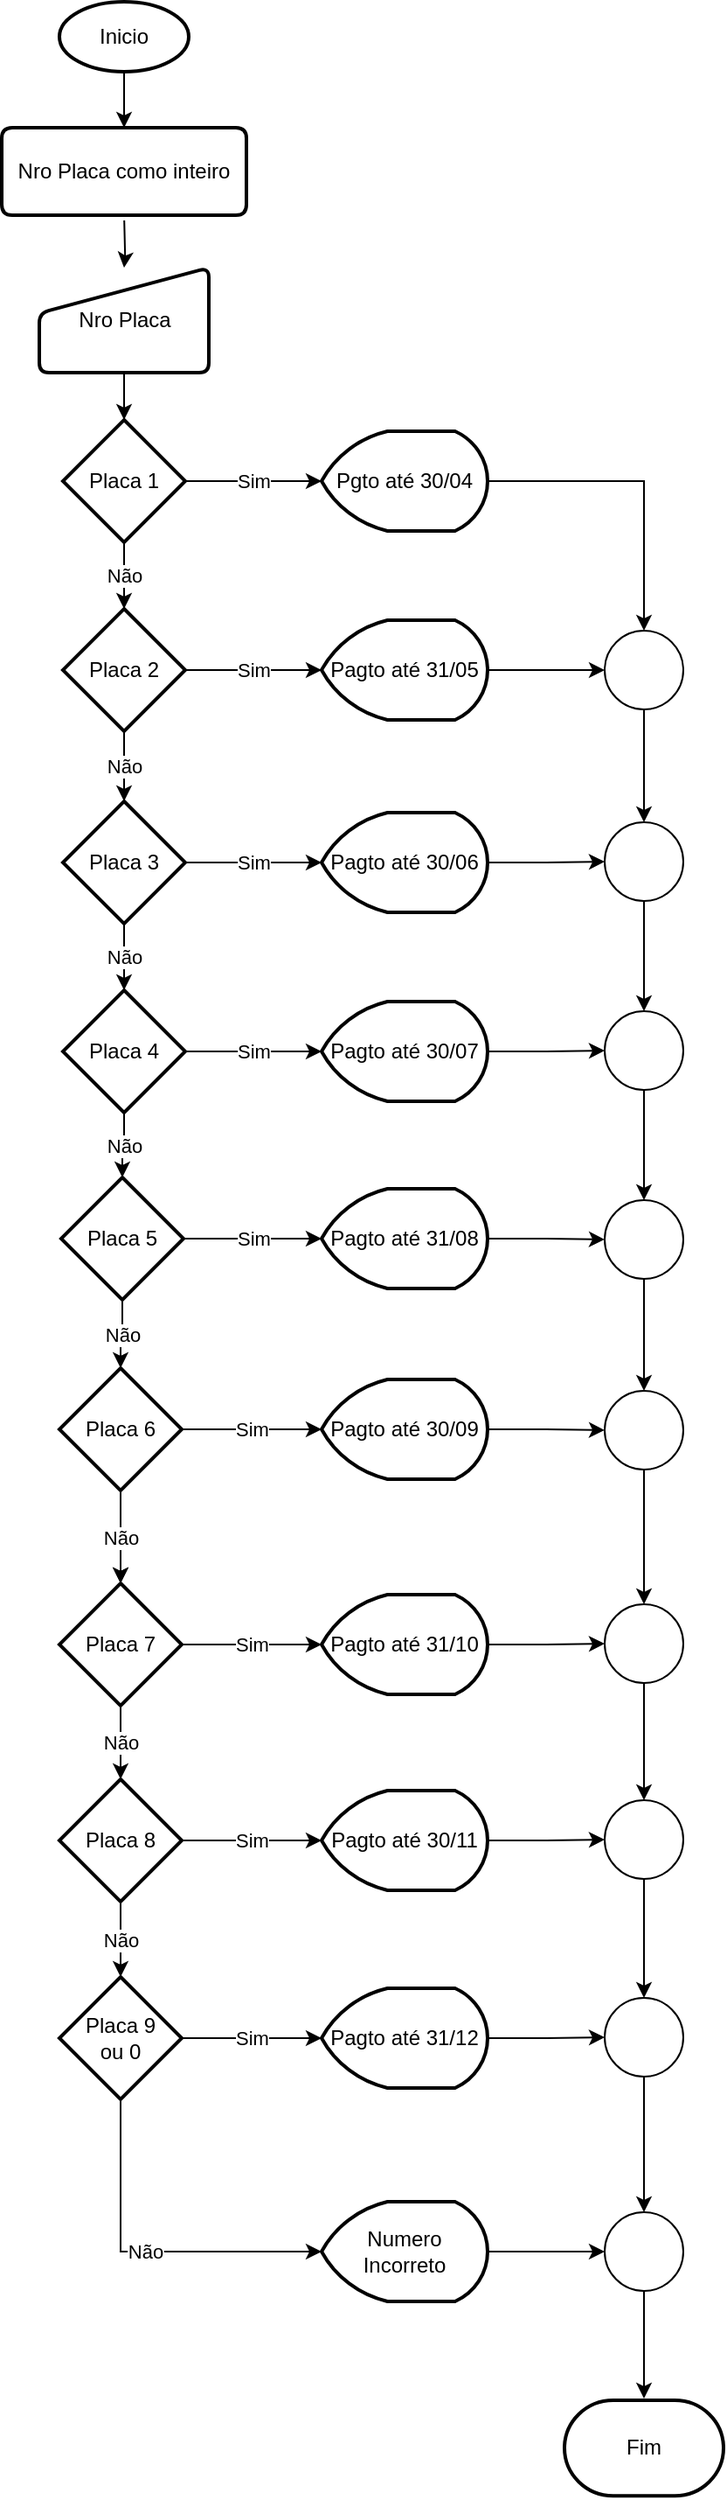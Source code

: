 <mxfile version="21.7.5" type="github">
  <diagram name="Página-1" id="2ry5tGXKJn9GYqkvxmp8">
    <mxGraphModel dx="874" dy="1621" grid="1" gridSize="10" guides="1" tooltips="1" connect="1" arrows="1" fold="1" page="1" pageScale="1" pageWidth="827" pageHeight="1169" math="0" shadow="0">
      <root>
        <mxCell id="0" />
        <mxCell id="1" parent="0" />
        <mxCell id="ICQEcUkC6jx3Jm0bSlPK-83" value="" style="edgeStyle=orthogonalEdgeStyle;rounded=0;orthogonalLoop=1;jettySize=auto;html=1;" parent="1" source="ICQEcUkC6jx3Jm0bSlPK-1" target="ICQEcUkC6jx3Jm0bSlPK-82" edge="1">
          <mxGeometry relative="1" as="geometry" />
        </mxCell>
        <mxCell id="ICQEcUkC6jx3Jm0bSlPK-1" value="Inicio" style="strokeWidth=2;html=1;shape=mxgraph.flowchart.start_1;whiteSpace=wrap;" parent="1" vertex="1">
          <mxGeometry x="60" y="-80" width="74" height="40" as="geometry" />
        </mxCell>
        <mxCell id="ICQEcUkC6jx3Jm0bSlPK-5" value="" style="edgeStyle=orthogonalEdgeStyle;rounded=0;orthogonalLoop=1;jettySize=auto;html=1;" parent="1" source="ICQEcUkC6jx3Jm0bSlPK-2" target="ICQEcUkC6jx3Jm0bSlPK-4" edge="1">
          <mxGeometry relative="1" as="geometry" />
        </mxCell>
        <mxCell id="ICQEcUkC6jx3Jm0bSlPK-2" value="Nro Placa" style="html=1;strokeWidth=2;shape=manualInput;whiteSpace=wrap;rounded=1;size=26;arcSize=11;" parent="1" vertex="1">
          <mxGeometry x="48.5" y="72" width="97" height="60" as="geometry" />
        </mxCell>
        <mxCell id="ICQEcUkC6jx3Jm0bSlPK-29" value="Não" style="edgeStyle=orthogonalEdgeStyle;rounded=0;orthogonalLoop=1;jettySize=auto;html=1;" parent="1" source="ICQEcUkC6jx3Jm0bSlPK-13" target="ICQEcUkC6jx3Jm0bSlPK-14" edge="1">
          <mxGeometry relative="1" as="geometry" />
        </mxCell>
        <mxCell id="ICQEcUkC6jx3Jm0bSlPK-63" value="Sim" style="edgeStyle=orthogonalEdgeStyle;rounded=0;orthogonalLoop=1;jettySize=auto;html=1;" parent="1" source="ICQEcUkC6jx3Jm0bSlPK-4" target="ICQEcUkC6jx3Jm0bSlPK-40" edge="1">
          <mxGeometry relative="1" as="geometry" />
        </mxCell>
        <mxCell id="ICQEcUkC6jx3Jm0bSlPK-4" value="Placa 1" style="strokeWidth=2;html=1;shape=mxgraph.flowchart.decision;whiteSpace=wrap;" parent="1" vertex="1">
          <mxGeometry x="62" y="159" width="70" height="70" as="geometry" />
        </mxCell>
        <mxCell id="ICQEcUkC6jx3Jm0bSlPK-34" value="Não" style="edgeStyle=orthogonalEdgeStyle;rounded=0;orthogonalLoop=1;jettySize=auto;html=1;" parent="1" source="ICQEcUkC6jx3Jm0bSlPK-14" target="ICQEcUkC6jx3Jm0bSlPK-15" edge="1">
          <mxGeometry relative="1" as="geometry" />
        </mxCell>
        <mxCell id="ICQEcUkC6jx3Jm0bSlPK-65" value="Sim" style="edgeStyle=orthogonalEdgeStyle;rounded=0;orthogonalLoop=1;jettySize=auto;html=1;" parent="1" source="ICQEcUkC6jx3Jm0bSlPK-14" target="ICQEcUkC6jx3Jm0bSlPK-48" edge="1">
          <mxGeometry relative="1" as="geometry" />
        </mxCell>
        <mxCell id="ICQEcUkC6jx3Jm0bSlPK-14" value="Placa 3" style="strokeWidth=2;html=1;shape=mxgraph.flowchart.decision;whiteSpace=wrap;" parent="1" vertex="1">
          <mxGeometry x="62" y="377" width="70" height="70" as="geometry" />
        </mxCell>
        <mxCell id="ICQEcUkC6jx3Jm0bSlPK-35" value="Não" style="edgeStyle=orthogonalEdgeStyle;rounded=0;orthogonalLoop=1;jettySize=auto;html=1;" parent="1" source="ICQEcUkC6jx3Jm0bSlPK-15" target="ICQEcUkC6jx3Jm0bSlPK-16" edge="1">
          <mxGeometry relative="1" as="geometry" />
        </mxCell>
        <mxCell id="ICQEcUkC6jx3Jm0bSlPK-66" value="Sim" style="edgeStyle=orthogonalEdgeStyle;rounded=0;orthogonalLoop=1;jettySize=auto;html=1;" parent="1" source="ICQEcUkC6jx3Jm0bSlPK-15" target="ICQEcUkC6jx3Jm0bSlPK-49" edge="1">
          <mxGeometry relative="1" as="geometry" />
        </mxCell>
        <mxCell id="ICQEcUkC6jx3Jm0bSlPK-15" value="Placa 4" style="strokeWidth=2;html=1;shape=mxgraph.flowchart.decision;whiteSpace=wrap;" parent="1" vertex="1">
          <mxGeometry x="62" y="485" width="70" height="70" as="geometry" />
        </mxCell>
        <mxCell id="ICQEcUkC6jx3Jm0bSlPK-28" value="" style="edgeStyle=orthogonalEdgeStyle;rounded=0;orthogonalLoop=1;jettySize=auto;html=1;" parent="1" source="ICQEcUkC6jx3Jm0bSlPK-17" target="ICQEcUkC6jx3Jm0bSlPK-18" edge="1">
          <mxGeometry relative="1" as="geometry" />
        </mxCell>
        <mxCell id="ICQEcUkC6jx3Jm0bSlPK-67" value="Sim" style="edgeStyle=orthogonalEdgeStyle;rounded=0;orthogonalLoop=1;jettySize=auto;html=1;" parent="1" source="ICQEcUkC6jx3Jm0bSlPK-16" target="ICQEcUkC6jx3Jm0bSlPK-50" edge="1">
          <mxGeometry relative="1" as="geometry" />
        </mxCell>
        <mxCell id="ICQEcUkC6jx3Jm0bSlPK-16" value="Placa 5" style="strokeWidth=2;html=1;shape=mxgraph.flowchart.decision;whiteSpace=wrap;" parent="1" vertex="1">
          <mxGeometry x="61" y="592" width="70" height="70" as="geometry" />
        </mxCell>
        <mxCell id="ICQEcUkC6jx3Jm0bSlPK-26" value="Não" style="edgeStyle=orthogonalEdgeStyle;rounded=0;orthogonalLoop=1;jettySize=auto;html=1;" parent="1" source="ICQEcUkC6jx3Jm0bSlPK-18" target="ICQEcUkC6jx3Jm0bSlPK-19" edge="1">
          <mxGeometry relative="1" as="geometry" />
        </mxCell>
        <mxCell id="ICQEcUkC6jx3Jm0bSlPK-37" value="Não" style="edgeStyle=orthogonalEdgeStyle;rounded=0;orthogonalLoop=1;jettySize=auto;html=1;" parent="1" source="ICQEcUkC6jx3Jm0bSlPK-19" target="ICQEcUkC6jx3Jm0bSlPK-20" edge="1">
          <mxGeometry relative="1" as="geometry" />
        </mxCell>
        <mxCell id="ICQEcUkC6jx3Jm0bSlPK-70" value="Sim" style="edgeStyle=orthogonalEdgeStyle;rounded=0;orthogonalLoop=1;jettySize=auto;html=1;" parent="1" source="ICQEcUkC6jx3Jm0bSlPK-19" target="ICQEcUkC6jx3Jm0bSlPK-44" edge="1">
          <mxGeometry relative="1" as="geometry" />
        </mxCell>
        <mxCell id="ICQEcUkC6jx3Jm0bSlPK-19" value="Placa 8" style="strokeWidth=2;html=1;shape=mxgraph.flowchart.decision;whiteSpace=wrap;" parent="1" vertex="1">
          <mxGeometry x="60" y="936" width="70" height="70" as="geometry" />
        </mxCell>
        <mxCell id="ICQEcUkC6jx3Jm0bSlPK-30" value="Não" style="edgeStyle=orthogonalEdgeStyle;rounded=0;orthogonalLoop=1;jettySize=auto;html=1;" parent="1" source="ICQEcUkC6jx3Jm0bSlPK-4" target="ICQEcUkC6jx3Jm0bSlPK-13" edge="1">
          <mxGeometry relative="1" as="geometry">
            <mxPoint x="377" y="220" as="sourcePoint" />
            <mxPoint x="377" y="332" as="targetPoint" />
          </mxGeometry>
        </mxCell>
        <mxCell id="ICQEcUkC6jx3Jm0bSlPK-64" value="Sim" style="edgeStyle=orthogonalEdgeStyle;rounded=0;orthogonalLoop=1;jettySize=auto;html=1;" parent="1" source="ICQEcUkC6jx3Jm0bSlPK-13" target="ICQEcUkC6jx3Jm0bSlPK-47" edge="1">
          <mxGeometry relative="1" as="geometry" />
        </mxCell>
        <mxCell id="ICQEcUkC6jx3Jm0bSlPK-13" value="Placa 2" style="strokeWidth=2;html=1;shape=mxgraph.flowchart.decision;whiteSpace=wrap;" parent="1" vertex="1">
          <mxGeometry x="62" y="267" width="70" height="70" as="geometry" />
        </mxCell>
        <mxCell id="ICQEcUkC6jx3Jm0bSlPK-71" value="Sim" style="edgeStyle=orthogonalEdgeStyle;rounded=0;orthogonalLoop=1;jettySize=auto;html=1;" parent="1" source="ICQEcUkC6jx3Jm0bSlPK-20" target="ICQEcUkC6jx3Jm0bSlPK-43" edge="1">
          <mxGeometry relative="1" as="geometry" />
        </mxCell>
        <mxCell id="ICQEcUkC6jx3Jm0bSlPK-103" value="Não" style="edgeStyle=orthogonalEdgeStyle;rounded=0;orthogonalLoop=1;jettySize=auto;html=1;entryX=0;entryY=0.5;entryDx=0;entryDy=0;entryPerimeter=0;exitX=0.5;exitY=1;exitDx=0;exitDy=0;exitPerimeter=0;" parent="1" source="ICQEcUkC6jx3Jm0bSlPK-20" target="ICQEcUkC6jx3Jm0bSlPK-42" edge="1">
          <mxGeometry relative="1" as="geometry">
            <mxPoint x="42" y="1142" as="sourcePoint" />
            <mxPoint x="122" y="1264" as="targetPoint" />
          </mxGeometry>
        </mxCell>
        <mxCell id="ICQEcUkC6jx3Jm0bSlPK-20" value="Placa 9&lt;br&gt;ou 0" style="strokeWidth=2;html=1;shape=mxgraph.flowchart.decision;whiteSpace=wrap;" parent="1" vertex="1">
          <mxGeometry x="60" y="1049" width="70" height="70" as="geometry" />
        </mxCell>
        <mxCell id="ICQEcUkC6jx3Jm0bSlPK-32" value="Não" style="edgeStyle=orthogonalEdgeStyle;rounded=0;orthogonalLoop=1;jettySize=auto;html=1;" parent="1" source="ICQEcUkC6jx3Jm0bSlPK-17" target="ICQEcUkC6jx3Jm0bSlPK-18" edge="1">
          <mxGeometry relative="1" as="geometry">
            <mxPoint x="377" y="676" as="sourcePoint" />
            <mxPoint x="379" y="830" as="targetPoint" />
          </mxGeometry>
        </mxCell>
        <mxCell id="ICQEcUkC6jx3Jm0bSlPK-69" value="Sim" style="edgeStyle=orthogonalEdgeStyle;rounded=0;orthogonalLoop=1;jettySize=auto;html=1;" parent="1" source="ICQEcUkC6jx3Jm0bSlPK-18" target="ICQEcUkC6jx3Jm0bSlPK-45" edge="1">
          <mxGeometry relative="1" as="geometry" />
        </mxCell>
        <mxCell id="ICQEcUkC6jx3Jm0bSlPK-18" value="Placa 7" style="strokeWidth=2;html=1;shape=mxgraph.flowchart.decision;whiteSpace=wrap;" parent="1" vertex="1">
          <mxGeometry x="60" y="824" width="70" height="70" as="geometry" />
        </mxCell>
        <mxCell id="ICQEcUkC6jx3Jm0bSlPK-33" value="Não" style="edgeStyle=orthogonalEdgeStyle;rounded=0;orthogonalLoop=1;jettySize=auto;html=1;" parent="1" source="ICQEcUkC6jx3Jm0bSlPK-16" target="ICQEcUkC6jx3Jm0bSlPK-17" edge="1">
          <mxGeometry relative="1" as="geometry">
            <mxPoint x="377" y="584" as="sourcePoint" />
            <mxPoint x="377" y="720" as="targetPoint" />
          </mxGeometry>
        </mxCell>
        <mxCell id="ICQEcUkC6jx3Jm0bSlPK-68" value="Sim" style="edgeStyle=orthogonalEdgeStyle;rounded=0;orthogonalLoop=1;jettySize=auto;html=1;" parent="1" source="ICQEcUkC6jx3Jm0bSlPK-17" target="ICQEcUkC6jx3Jm0bSlPK-46" edge="1">
          <mxGeometry relative="1" as="geometry" />
        </mxCell>
        <mxCell id="ICQEcUkC6jx3Jm0bSlPK-17" value="Placa 6" style="strokeWidth=2;html=1;shape=mxgraph.flowchart.decision;whiteSpace=wrap;" parent="1" vertex="1">
          <mxGeometry x="60" y="701" width="70" height="70" as="geometry" />
        </mxCell>
        <mxCell id="ICQEcUkC6jx3Jm0bSlPK-73" value="" style="edgeStyle=orthogonalEdgeStyle;rounded=0;orthogonalLoop=1;jettySize=auto;html=1;" parent="1" source="ICQEcUkC6jx3Jm0bSlPK-40" target="ICQEcUkC6jx3Jm0bSlPK-51" edge="1">
          <mxGeometry relative="1" as="geometry" />
        </mxCell>
        <mxCell id="ICQEcUkC6jx3Jm0bSlPK-40" value="Pgto até 30/04" style="strokeWidth=2;html=1;shape=mxgraph.flowchart.display;whiteSpace=wrap;aspect=fixed;" parent="1" vertex="1">
          <mxGeometry x="210" y="165.5" width="95" height="57" as="geometry" />
        </mxCell>
        <mxCell id="ICQEcUkC6jx3Jm0bSlPK-100" value="" style="edgeStyle=orthogonalEdgeStyle;rounded=0;orthogonalLoop=1;jettySize=auto;html=1;" parent="1" source="ICQEcUkC6jx3Jm0bSlPK-42" target="ICQEcUkC6jx3Jm0bSlPK-59" edge="1">
          <mxGeometry relative="1" as="geometry" />
        </mxCell>
        <mxCell id="ICQEcUkC6jx3Jm0bSlPK-42" value="Numero Incorreto" style="strokeWidth=2;html=1;shape=mxgraph.flowchart.display;whiteSpace=wrap;aspect=fixed;" parent="1" vertex="1">
          <mxGeometry x="210" y="1177.5" width="95" height="57" as="geometry" />
        </mxCell>
        <mxCell id="ICQEcUkC6jx3Jm0bSlPK-99" value="" style="edgeStyle=orthogonalEdgeStyle;rounded=0;orthogonalLoop=1;jettySize=auto;html=1;" parent="1" source="ICQEcUkC6jx3Jm0bSlPK-43" target="ICQEcUkC6jx3Jm0bSlPK-58" edge="1">
          <mxGeometry relative="1" as="geometry" />
        </mxCell>
        <mxCell id="ICQEcUkC6jx3Jm0bSlPK-43" value="Pagto até 31/12" style="strokeWidth=2;html=1;shape=mxgraph.flowchart.display;whiteSpace=wrap;aspect=fixed;" parent="1" vertex="1">
          <mxGeometry x="210" y="1055.5" width="95" height="57" as="geometry" />
        </mxCell>
        <mxCell id="ICQEcUkC6jx3Jm0bSlPK-98" value="" style="edgeStyle=orthogonalEdgeStyle;rounded=0;orthogonalLoop=1;jettySize=auto;html=1;" parent="1" source="ICQEcUkC6jx3Jm0bSlPK-44" target="ICQEcUkC6jx3Jm0bSlPK-57" edge="1">
          <mxGeometry relative="1" as="geometry" />
        </mxCell>
        <mxCell id="ICQEcUkC6jx3Jm0bSlPK-44" value="Pagto até 30/11" style="strokeWidth=2;html=1;shape=mxgraph.flowchart.display;whiteSpace=wrap;aspect=fixed;" parent="1" vertex="1">
          <mxGeometry x="210" y="942.5" width="95" height="57" as="geometry" />
        </mxCell>
        <mxCell id="ICQEcUkC6jx3Jm0bSlPK-97" value="" style="edgeStyle=orthogonalEdgeStyle;rounded=0;orthogonalLoop=1;jettySize=auto;html=1;" parent="1" source="ICQEcUkC6jx3Jm0bSlPK-45" target="ICQEcUkC6jx3Jm0bSlPK-56" edge="1">
          <mxGeometry relative="1" as="geometry" />
        </mxCell>
        <mxCell id="ICQEcUkC6jx3Jm0bSlPK-45" value="Pagto até 31/10" style="strokeWidth=2;html=1;shape=mxgraph.flowchart.display;whiteSpace=wrap;aspect=fixed;" parent="1" vertex="1">
          <mxGeometry x="210" y="830.5" width="95" height="57" as="geometry" />
        </mxCell>
        <mxCell id="ICQEcUkC6jx3Jm0bSlPK-96" value="" style="edgeStyle=orthogonalEdgeStyle;rounded=0;orthogonalLoop=1;jettySize=auto;html=1;" parent="1" source="ICQEcUkC6jx3Jm0bSlPK-46" target="ICQEcUkC6jx3Jm0bSlPK-55" edge="1">
          <mxGeometry relative="1" as="geometry" />
        </mxCell>
        <mxCell id="ICQEcUkC6jx3Jm0bSlPK-46" value="Pagto até 30/09" style="strokeWidth=2;html=1;shape=mxgraph.flowchart.display;whiteSpace=wrap;aspect=fixed;" parent="1" vertex="1">
          <mxGeometry x="210" y="707.5" width="95" height="57" as="geometry" />
        </mxCell>
        <mxCell id="ICQEcUkC6jx3Jm0bSlPK-92" value="" style="edgeStyle=orthogonalEdgeStyle;rounded=0;orthogonalLoop=1;jettySize=auto;html=1;" parent="1" source="ICQEcUkC6jx3Jm0bSlPK-47" target="ICQEcUkC6jx3Jm0bSlPK-51" edge="1">
          <mxGeometry relative="1" as="geometry" />
        </mxCell>
        <mxCell id="ICQEcUkC6jx3Jm0bSlPK-47" value="Pagto até 31/05" style="strokeWidth=2;html=1;shape=mxgraph.flowchart.display;whiteSpace=wrap;aspect=fixed;" parent="1" vertex="1">
          <mxGeometry x="210" y="273.5" width="95" height="57" as="geometry" />
        </mxCell>
        <mxCell id="ICQEcUkC6jx3Jm0bSlPK-93" value="" style="edgeStyle=orthogonalEdgeStyle;rounded=0;orthogonalLoop=1;jettySize=auto;html=1;" parent="1" source="ICQEcUkC6jx3Jm0bSlPK-48" target="ICQEcUkC6jx3Jm0bSlPK-52" edge="1">
          <mxGeometry relative="1" as="geometry" />
        </mxCell>
        <mxCell id="ICQEcUkC6jx3Jm0bSlPK-48" value="Pagto até 30/06" style="strokeWidth=2;html=1;shape=mxgraph.flowchart.display;whiteSpace=wrap;aspect=fixed;" parent="1" vertex="1">
          <mxGeometry x="210" y="383.5" width="95" height="57" as="geometry" />
        </mxCell>
        <mxCell id="ICQEcUkC6jx3Jm0bSlPK-94" value="" style="edgeStyle=orthogonalEdgeStyle;rounded=0;orthogonalLoop=1;jettySize=auto;html=1;" parent="1" source="ICQEcUkC6jx3Jm0bSlPK-49" target="ICQEcUkC6jx3Jm0bSlPK-53" edge="1">
          <mxGeometry relative="1" as="geometry" />
        </mxCell>
        <mxCell id="ICQEcUkC6jx3Jm0bSlPK-49" value="Pagto até 30/07" style="strokeWidth=2;html=1;shape=mxgraph.flowchart.display;whiteSpace=wrap;aspect=fixed;" parent="1" vertex="1">
          <mxGeometry x="210" y="491.5" width="95" height="57" as="geometry" />
        </mxCell>
        <mxCell id="ICQEcUkC6jx3Jm0bSlPK-95" value="" style="edgeStyle=orthogonalEdgeStyle;rounded=0;orthogonalLoop=1;jettySize=auto;html=1;" parent="1" source="ICQEcUkC6jx3Jm0bSlPK-50" target="ICQEcUkC6jx3Jm0bSlPK-54" edge="1">
          <mxGeometry relative="1" as="geometry" />
        </mxCell>
        <mxCell id="ICQEcUkC6jx3Jm0bSlPK-50" value="Pagto até 31/08" style="strokeWidth=2;html=1;shape=mxgraph.flowchart.display;whiteSpace=wrap;aspect=fixed;" parent="1" vertex="1">
          <mxGeometry x="210" y="598.5" width="95" height="57" as="geometry" />
        </mxCell>
        <mxCell id="ICQEcUkC6jx3Jm0bSlPK-74" value="" style="edgeStyle=orthogonalEdgeStyle;rounded=0;orthogonalLoop=1;jettySize=auto;html=1;" parent="1" source="ICQEcUkC6jx3Jm0bSlPK-51" target="ICQEcUkC6jx3Jm0bSlPK-52" edge="1">
          <mxGeometry relative="1" as="geometry" />
        </mxCell>
        <mxCell id="ICQEcUkC6jx3Jm0bSlPK-51" value="" style="verticalLabelPosition=bottom;verticalAlign=top;html=1;shape=mxgraph.flowchart.on-page_reference;aspect=fixed;" parent="1" vertex="1">
          <mxGeometry x="372" y="279.5" width="45" height="45" as="geometry" />
        </mxCell>
        <mxCell id="ICQEcUkC6jx3Jm0bSlPK-75" value="" style="edgeStyle=orthogonalEdgeStyle;rounded=0;orthogonalLoop=1;jettySize=auto;html=1;" parent="1" source="ICQEcUkC6jx3Jm0bSlPK-52" target="ICQEcUkC6jx3Jm0bSlPK-53" edge="1">
          <mxGeometry relative="1" as="geometry" />
        </mxCell>
        <mxCell id="ICQEcUkC6jx3Jm0bSlPK-52" value="" style="verticalLabelPosition=bottom;verticalAlign=top;html=1;shape=mxgraph.flowchart.on-page_reference;aspect=fixed;" parent="1" vertex="1">
          <mxGeometry x="372" y="389" width="45" height="45" as="geometry" />
        </mxCell>
        <mxCell id="ICQEcUkC6jx3Jm0bSlPK-76" value="" style="edgeStyle=orthogonalEdgeStyle;rounded=0;orthogonalLoop=1;jettySize=auto;html=1;" parent="1" source="ICQEcUkC6jx3Jm0bSlPK-53" target="ICQEcUkC6jx3Jm0bSlPK-54" edge="1">
          <mxGeometry relative="1" as="geometry" />
        </mxCell>
        <mxCell id="ICQEcUkC6jx3Jm0bSlPK-53" value="" style="verticalLabelPosition=bottom;verticalAlign=top;html=1;shape=mxgraph.flowchart.on-page_reference;aspect=fixed;" parent="1" vertex="1">
          <mxGeometry x="372" y="497" width="45" height="45" as="geometry" />
        </mxCell>
        <mxCell id="ICQEcUkC6jx3Jm0bSlPK-77" value="" style="edgeStyle=orthogonalEdgeStyle;rounded=0;orthogonalLoop=1;jettySize=auto;html=1;" parent="1" source="ICQEcUkC6jx3Jm0bSlPK-54" target="ICQEcUkC6jx3Jm0bSlPK-55" edge="1">
          <mxGeometry relative="1" as="geometry" />
        </mxCell>
        <mxCell id="ICQEcUkC6jx3Jm0bSlPK-54" value="" style="verticalLabelPosition=bottom;verticalAlign=top;html=1;shape=mxgraph.flowchart.on-page_reference;aspect=fixed;" parent="1" vertex="1">
          <mxGeometry x="372" y="605" width="45" height="45" as="geometry" />
        </mxCell>
        <mxCell id="ICQEcUkC6jx3Jm0bSlPK-78" value="" style="edgeStyle=orthogonalEdgeStyle;rounded=0;orthogonalLoop=1;jettySize=auto;html=1;" parent="1" source="ICQEcUkC6jx3Jm0bSlPK-55" target="ICQEcUkC6jx3Jm0bSlPK-56" edge="1">
          <mxGeometry relative="1" as="geometry" />
        </mxCell>
        <mxCell id="ICQEcUkC6jx3Jm0bSlPK-55" value="" style="verticalLabelPosition=bottom;verticalAlign=top;html=1;shape=mxgraph.flowchart.on-page_reference;aspect=fixed;" parent="1" vertex="1">
          <mxGeometry x="372" y="714" width="45" height="45" as="geometry" />
        </mxCell>
        <mxCell id="ICQEcUkC6jx3Jm0bSlPK-79" value="" style="edgeStyle=orthogonalEdgeStyle;rounded=0;orthogonalLoop=1;jettySize=auto;html=1;" parent="1" source="ICQEcUkC6jx3Jm0bSlPK-56" target="ICQEcUkC6jx3Jm0bSlPK-57" edge="1">
          <mxGeometry relative="1" as="geometry" />
        </mxCell>
        <mxCell id="ICQEcUkC6jx3Jm0bSlPK-56" value="" style="verticalLabelPosition=bottom;verticalAlign=top;html=1;shape=mxgraph.flowchart.on-page_reference;aspect=fixed;" parent="1" vertex="1">
          <mxGeometry x="372" y="836" width="45" height="45" as="geometry" />
        </mxCell>
        <mxCell id="ICQEcUkC6jx3Jm0bSlPK-80" value="" style="edgeStyle=orthogonalEdgeStyle;rounded=0;orthogonalLoop=1;jettySize=auto;html=1;" parent="1" source="ICQEcUkC6jx3Jm0bSlPK-57" target="ICQEcUkC6jx3Jm0bSlPK-58" edge="1">
          <mxGeometry relative="1" as="geometry" />
        </mxCell>
        <mxCell id="ICQEcUkC6jx3Jm0bSlPK-57" value="" style="verticalLabelPosition=bottom;verticalAlign=top;html=1;shape=mxgraph.flowchart.on-page_reference;aspect=fixed;" parent="1" vertex="1">
          <mxGeometry x="372" y="948" width="45" height="45" as="geometry" />
        </mxCell>
        <mxCell id="ICQEcUkC6jx3Jm0bSlPK-81" value="" style="edgeStyle=orthogonalEdgeStyle;rounded=0;orthogonalLoop=1;jettySize=auto;html=1;" parent="1" source="ICQEcUkC6jx3Jm0bSlPK-58" target="ICQEcUkC6jx3Jm0bSlPK-59" edge="1">
          <mxGeometry relative="1" as="geometry" />
        </mxCell>
        <mxCell id="ICQEcUkC6jx3Jm0bSlPK-58" value="" style="verticalLabelPosition=bottom;verticalAlign=top;html=1;shape=mxgraph.flowchart.on-page_reference;aspect=fixed;" parent="1" vertex="1">
          <mxGeometry x="372" y="1061" width="45" height="45" as="geometry" />
        </mxCell>
        <mxCell id="ICQEcUkC6jx3Jm0bSlPK-89" value="" style="edgeStyle=orthogonalEdgeStyle;rounded=0;orthogonalLoop=1;jettySize=auto;html=1;" parent="1" source="ICQEcUkC6jx3Jm0bSlPK-59" edge="1">
          <mxGeometry relative="1" as="geometry">
            <mxPoint x="394.5" y="1290" as="targetPoint" />
          </mxGeometry>
        </mxCell>
        <mxCell id="ICQEcUkC6jx3Jm0bSlPK-59" value="" style="verticalLabelPosition=bottom;verticalAlign=top;html=1;shape=mxgraph.flowchart.on-page_reference;aspect=fixed;" parent="1" vertex="1">
          <mxGeometry x="372" y="1183.5" width="45" height="45" as="geometry" />
        </mxCell>
        <mxCell id="ICQEcUkC6jx3Jm0bSlPK-61" value="" style="edgeStyle=orthogonalEdgeStyle;rounded=0;orthogonalLoop=1;jettySize=auto;html=1;" parent="1" target="ICQEcUkC6jx3Jm0bSlPK-2" edge="1">
          <mxGeometry relative="1" as="geometry">
            <mxPoint x="97.1" y="45" as="sourcePoint" />
          </mxGeometry>
        </mxCell>
        <mxCell id="ICQEcUkC6jx3Jm0bSlPK-82" value="Nro Placa como inteiro" style="shape=parallelogram;html=1;strokeWidth=2;perimeter=parallelogramPerimeter;whiteSpace=wrap;rounded=1;arcSize=12;size=0;" parent="1" vertex="1">
          <mxGeometry x="27" y="-8" width="140" height="50" as="geometry" />
        </mxCell>
        <mxCell id="ICQEcUkC6jx3Jm0bSlPK-90" value="Fim" style="strokeWidth=2;html=1;shape=mxgraph.flowchart.terminator;whiteSpace=wrap;aspect=fixed;" parent="1" vertex="1">
          <mxGeometry x="349" y="1291" width="91" height="54.6" as="geometry" />
        </mxCell>
      </root>
    </mxGraphModel>
  </diagram>
</mxfile>

